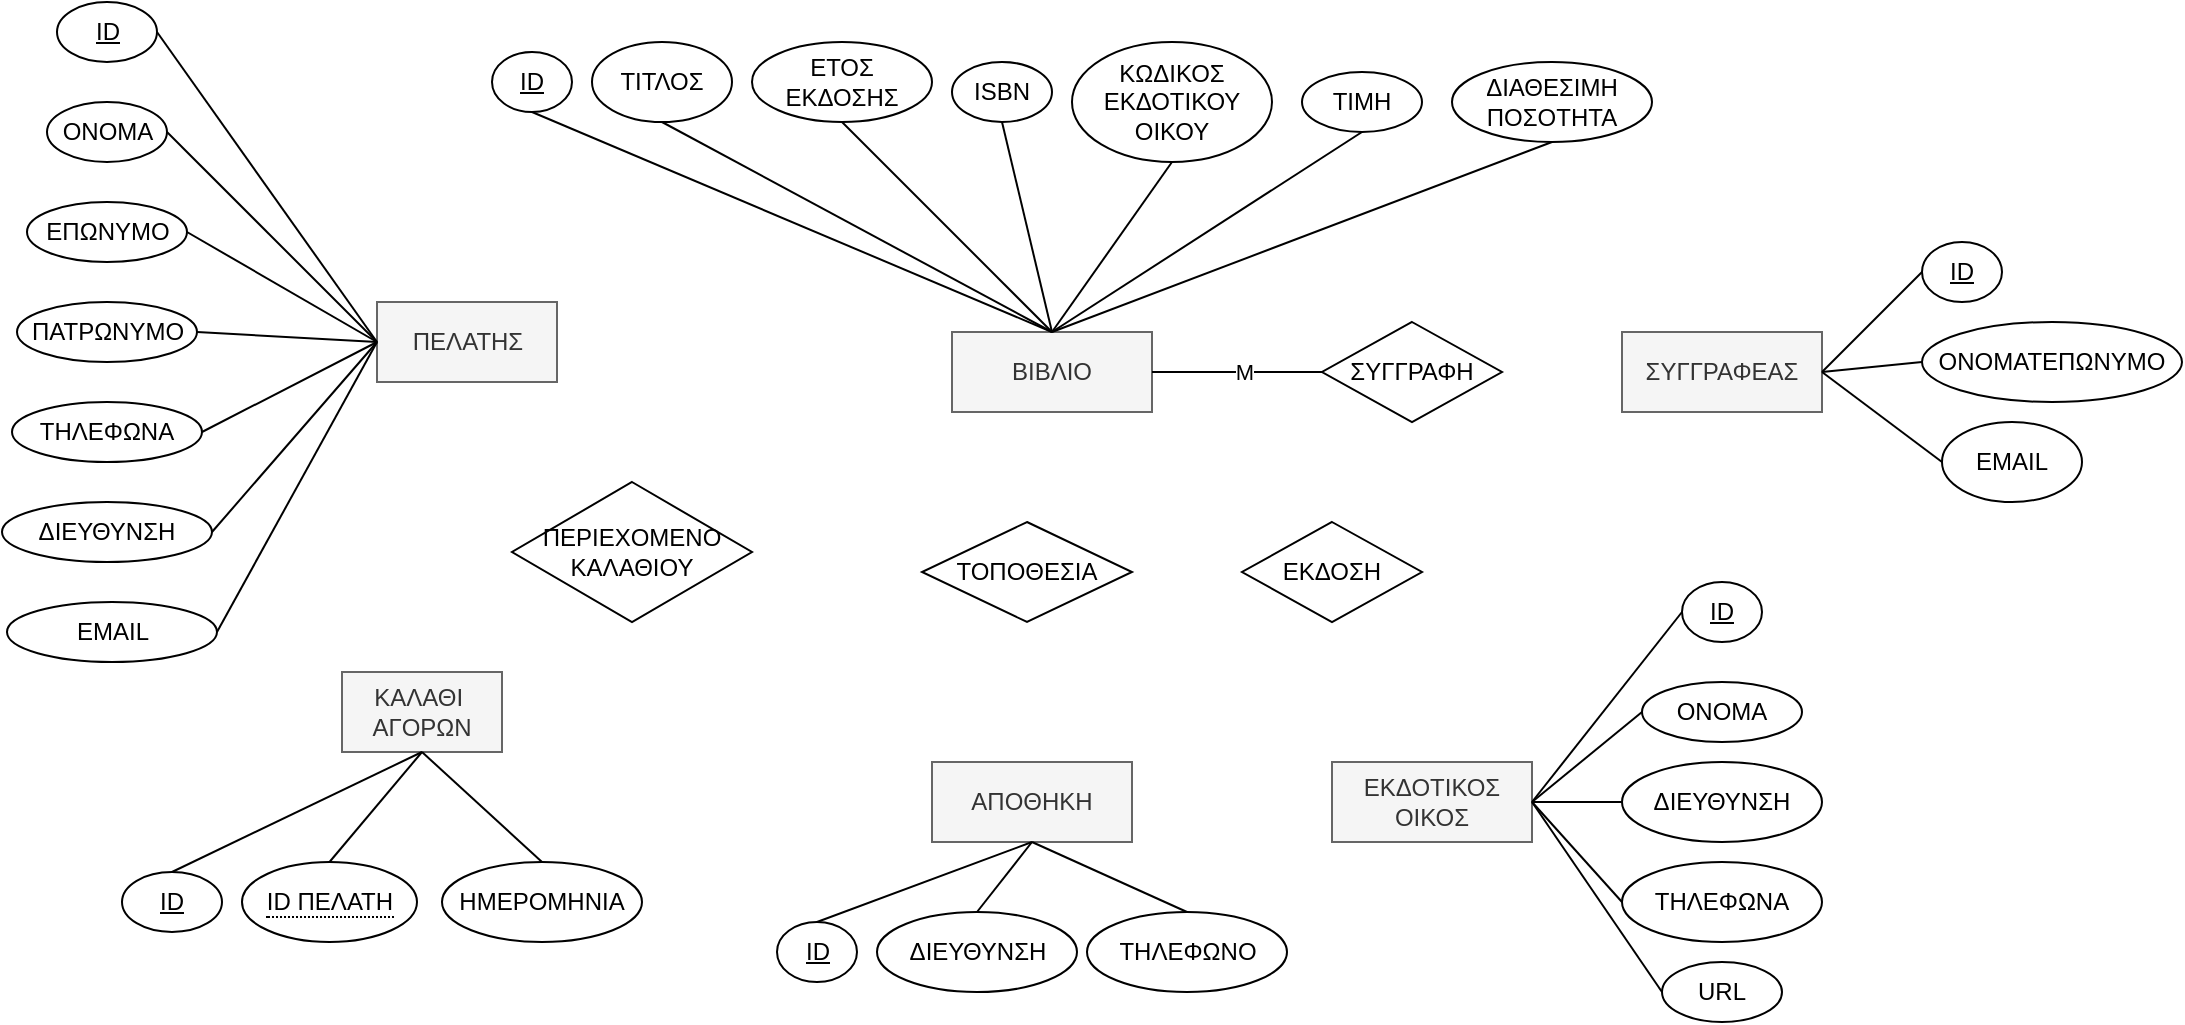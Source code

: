 <mxfile version="24.8.9">
  <diagram name="Page-1" id="JNpr5KujHMP0Zg1LJwos">
    <mxGraphModel dx="1366" dy="703" grid="1" gridSize="10" guides="1" tooltips="1" connect="1" arrows="1" fold="1" page="1" pageScale="1" pageWidth="1169" pageHeight="1654" math="0" shadow="0">
      <root>
        <mxCell id="0" />
        <mxCell id="1" parent="0" />
        <mxCell id="632CV-mZmbIv2RDBnfEo-1" value="ΠΕΛΑΤΗΣ" style="whiteSpace=wrap;html=1;align=center;fillColor=#f5f5f5;strokeColor=#666666;fontColor=#333333;" vertex="1" parent="1">
          <mxGeometry x="237.5" y="180" width="90" height="40" as="geometry" />
        </mxCell>
        <mxCell id="632CV-mZmbIv2RDBnfEo-2" value="ID" style="ellipse;whiteSpace=wrap;html=1;align=center;fontStyle=4;" vertex="1" parent="1">
          <mxGeometry x="77.5" y="30" width="50" height="30" as="geometry" />
        </mxCell>
        <mxCell id="632CV-mZmbIv2RDBnfEo-12" value="" style="endArrow=none;html=1;rounded=0;exitX=1;exitY=0.5;exitDx=0;exitDy=0;entryX=0;entryY=0.5;entryDx=0;entryDy=0;" edge="1" parent="1" source="632CV-mZmbIv2RDBnfEo-2" target="632CV-mZmbIv2RDBnfEo-1">
          <mxGeometry relative="1" as="geometry">
            <mxPoint x="37.5" y="270" as="sourcePoint" />
            <mxPoint x="197.5" y="190" as="targetPoint" />
            <Array as="points" />
          </mxGeometry>
        </mxCell>
        <mxCell id="632CV-mZmbIv2RDBnfEo-14" value="ONOMA" style="ellipse;whiteSpace=wrap;html=1;align=center;" vertex="1" parent="1">
          <mxGeometry x="72.5" y="80" width="60" height="30" as="geometry" />
        </mxCell>
        <mxCell id="632CV-mZmbIv2RDBnfEo-15" value="ΕΠΩΝΥΜΟ" style="ellipse;whiteSpace=wrap;html=1;align=center;" vertex="1" parent="1">
          <mxGeometry x="62.5" y="130" width="80" height="30" as="geometry" />
        </mxCell>
        <mxCell id="632CV-mZmbIv2RDBnfEo-16" value="ΠΑΤΡΩΝΥΜΟ" style="ellipse;whiteSpace=wrap;html=1;align=center;" vertex="1" parent="1">
          <mxGeometry x="57.5" y="180" width="90" height="30" as="geometry" />
        </mxCell>
        <mxCell id="632CV-mZmbIv2RDBnfEo-17" value="ΤΗΛΕΦΩΝΑ" style="ellipse;whiteSpace=wrap;html=1;align=center;" vertex="1" parent="1">
          <mxGeometry x="55" y="230" width="95" height="30" as="geometry" />
        </mxCell>
        <mxCell id="632CV-mZmbIv2RDBnfEo-18" value="ΔΙΕΥΘΥΝΣΗ" style="ellipse;whiteSpace=wrap;html=1;align=center;" vertex="1" parent="1">
          <mxGeometry x="50" y="280" width="105" height="30" as="geometry" />
        </mxCell>
        <mxCell id="632CV-mZmbIv2RDBnfEo-19" value="EMAIL" style="ellipse;whiteSpace=wrap;html=1;align=center;" vertex="1" parent="1">
          <mxGeometry x="52.5" y="330" width="105" height="30" as="geometry" />
        </mxCell>
        <mxCell id="632CV-mZmbIv2RDBnfEo-20" value="" style="endArrow=none;html=1;rounded=0;exitX=1;exitY=0.5;exitDx=0;exitDy=0;entryX=0;entryY=0.5;entryDx=0;entryDy=0;" edge="1" parent="1" source="632CV-mZmbIv2RDBnfEo-14" target="632CV-mZmbIv2RDBnfEo-1">
          <mxGeometry relative="1" as="geometry">
            <mxPoint x="37.5" y="200" as="sourcePoint" />
            <mxPoint x="237.5" y="190" as="targetPoint" />
          </mxGeometry>
        </mxCell>
        <mxCell id="632CV-mZmbIv2RDBnfEo-21" value="" style="endArrow=none;html=1;rounded=0;exitX=1;exitY=0.5;exitDx=0;exitDy=0;entryX=0;entryY=0.5;entryDx=0;entryDy=0;" edge="1" parent="1" source="632CV-mZmbIv2RDBnfEo-15" target="632CV-mZmbIv2RDBnfEo-1">
          <mxGeometry relative="1" as="geometry">
            <mxPoint x="37.5" y="200" as="sourcePoint" />
            <mxPoint x="197.5" y="200" as="targetPoint" />
          </mxGeometry>
        </mxCell>
        <mxCell id="632CV-mZmbIv2RDBnfEo-23" value="" style="endArrow=none;html=1;rounded=0;entryX=0;entryY=0.5;entryDx=0;entryDy=0;exitX=1;exitY=0.5;exitDx=0;exitDy=0;" edge="1" parent="1" source="632CV-mZmbIv2RDBnfEo-16" target="632CV-mZmbIv2RDBnfEo-1">
          <mxGeometry relative="1" as="geometry">
            <mxPoint x="37.5" y="200" as="sourcePoint" />
            <mxPoint x="197.5" y="200" as="targetPoint" />
          </mxGeometry>
        </mxCell>
        <mxCell id="632CV-mZmbIv2RDBnfEo-24" value="" style="endArrow=none;html=1;rounded=0;entryX=0;entryY=0.5;entryDx=0;entryDy=0;exitX=1;exitY=0.5;exitDx=0;exitDy=0;" edge="1" parent="1" source="632CV-mZmbIv2RDBnfEo-17" target="632CV-mZmbIv2RDBnfEo-1">
          <mxGeometry relative="1" as="geometry">
            <mxPoint x="37.5" y="200" as="sourcePoint" />
            <mxPoint x="197.5" y="200" as="targetPoint" />
          </mxGeometry>
        </mxCell>
        <mxCell id="632CV-mZmbIv2RDBnfEo-25" value="" style="endArrow=none;html=1;rounded=0;entryX=0;entryY=0.5;entryDx=0;entryDy=0;exitX=1;exitY=0.5;exitDx=0;exitDy=0;" edge="1" parent="1" source="632CV-mZmbIv2RDBnfEo-18" target="632CV-mZmbIv2RDBnfEo-1">
          <mxGeometry relative="1" as="geometry">
            <mxPoint x="37.5" y="200" as="sourcePoint" />
            <mxPoint x="197.5" y="200" as="targetPoint" />
          </mxGeometry>
        </mxCell>
        <mxCell id="632CV-mZmbIv2RDBnfEo-26" value="" style="endArrow=none;html=1;rounded=0;entryX=0;entryY=0.5;entryDx=0;entryDy=0;exitX=1;exitY=0.5;exitDx=0;exitDy=0;" edge="1" parent="1" source="632CV-mZmbIv2RDBnfEo-19" target="632CV-mZmbIv2RDBnfEo-1">
          <mxGeometry relative="1" as="geometry">
            <mxPoint x="37.5" y="200" as="sourcePoint" />
            <mxPoint x="197.5" y="200" as="targetPoint" />
          </mxGeometry>
        </mxCell>
        <mxCell id="632CV-mZmbIv2RDBnfEo-27" value="ΒΙΒΛΙΟ" style="whiteSpace=wrap;html=1;align=center;fillColor=#f5f5f5;fontColor=#333333;strokeColor=#666666;" vertex="1" parent="1">
          <mxGeometry x="525" y="195" width="100" height="40" as="geometry" />
        </mxCell>
        <mxCell id="632CV-mZmbIv2RDBnfEo-30" value="ID" style="ellipse;whiteSpace=wrap;html=1;align=center;fontStyle=4;" vertex="1" parent="1">
          <mxGeometry x="295" y="55" width="40" height="30" as="geometry" />
        </mxCell>
        <mxCell id="632CV-mZmbIv2RDBnfEo-31" value="ΤΙΤΛΟΣ" style="ellipse;whiteSpace=wrap;html=1;align=center;" vertex="1" parent="1">
          <mxGeometry x="345" y="50" width="70" height="40" as="geometry" />
        </mxCell>
        <mxCell id="632CV-mZmbIv2RDBnfEo-32" value="ΕΤΟΣ ΕΚΔΟΣΗΣ" style="ellipse;whiteSpace=wrap;html=1;align=center;" vertex="1" parent="1">
          <mxGeometry x="425" y="50" width="90" height="40" as="geometry" />
        </mxCell>
        <mxCell id="632CV-mZmbIv2RDBnfEo-36" value="ISBN" style="ellipse;whiteSpace=wrap;html=1;align=center;" vertex="1" parent="1">
          <mxGeometry x="525" y="60" width="50" height="30" as="geometry" />
        </mxCell>
        <mxCell id="632CV-mZmbIv2RDBnfEo-37" value="ΚΩΔΙΚΟΣ ΕΚΔΟΤΙΚΟΥ ΟΙΚΟΥ" style="ellipse;whiteSpace=wrap;html=1;align=center;" vertex="1" parent="1">
          <mxGeometry x="585" y="50" width="100" height="60" as="geometry" />
        </mxCell>
        <mxCell id="632CV-mZmbIv2RDBnfEo-38" value="ΤΙΜΗ" style="ellipse;whiteSpace=wrap;html=1;align=center;" vertex="1" parent="1">
          <mxGeometry x="700" y="65" width="60" height="30" as="geometry" />
        </mxCell>
        <mxCell id="632CV-mZmbIv2RDBnfEo-39" value="ΔΙΑΘΕΣΙΜΗ ΠΟΣΟΤΗΤΑ" style="ellipse;whiteSpace=wrap;html=1;align=center;" vertex="1" parent="1">
          <mxGeometry x="775" y="60" width="100" height="40" as="geometry" />
        </mxCell>
        <mxCell id="632CV-mZmbIv2RDBnfEo-40" value="" style="endArrow=none;html=1;rounded=0;exitX=0.5;exitY=1;exitDx=0;exitDy=0;entryX=0.5;entryY=0;entryDx=0;entryDy=0;" edge="1" parent="1" source="632CV-mZmbIv2RDBnfEo-30" target="632CV-mZmbIv2RDBnfEo-27">
          <mxGeometry relative="1" as="geometry">
            <mxPoint x="510" y="260" as="sourcePoint" />
            <mxPoint x="670" y="260" as="targetPoint" />
          </mxGeometry>
        </mxCell>
        <mxCell id="632CV-mZmbIv2RDBnfEo-41" value="" style="endArrow=none;html=1;rounded=0;exitX=0.5;exitY=1;exitDx=0;exitDy=0;entryX=0.5;entryY=0;entryDx=0;entryDy=0;" edge="1" parent="1" source="632CV-mZmbIv2RDBnfEo-31" target="632CV-mZmbIv2RDBnfEo-27">
          <mxGeometry relative="1" as="geometry">
            <mxPoint x="395" y="255" as="sourcePoint" />
            <mxPoint x="555" y="255" as="targetPoint" />
          </mxGeometry>
        </mxCell>
        <mxCell id="632CV-mZmbIv2RDBnfEo-43" value="" style="endArrow=none;html=1;rounded=0;exitX=0.5;exitY=1;exitDx=0;exitDy=0;entryX=0.5;entryY=0;entryDx=0;entryDy=0;" edge="1" parent="1" source="632CV-mZmbIv2RDBnfEo-32" target="632CV-mZmbIv2RDBnfEo-27">
          <mxGeometry relative="1" as="geometry">
            <mxPoint x="395" y="255" as="sourcePoint" />
            <mxPoint x="555" y="255" as="targetPoint" />
          </mxGeometry>
        </mxCell>
        <mxCell id="632CV-mZmbIv2RDBnfEo-44" value="" style="endArrow=none;html=1;rounded=0;exitX=0.5;exitY=1;exitDx=0;exitDy=0;entryX=0.5;entryY=0;entryDx=0;entryDy=0;" edge="1" parent="1" source="632CV-mZmbIv2RDBnfEo-36" target="632CV-mZmbIv2RDBnfEo-27">
          <mxGeometry relative="1" as="geometry">
            <mxPoint x="395" y="255" as="sourcePoint" />
            <mxPoint x="555" y="255" as="targetPoint" />
          </mxGeometry>
        </mxCell>
        <mxCell id="632CV-mZmbIv2RDBnfEo-45" value="" style="endArrow=none;html=1;rounded=0;exitX=0.5;exitY=1;exitDx=0;exitDy=0;entryX=0.5;entryY=0;entryDx=0;entryDy=0;" edge="1" parent="1" source="632CV-mZmbIv2RDBnfEo-37" target="632CV-mZmbIv2RDBnfEo-27">
          <mxGeometry relative="1" as="geometry">
            <mxPoint x="395" y="255" as="sourcePoint" />
            <mxPoint x="555" y="255" as="targetPoint" />
          </mxGeometry>
        </mxCell>
        <mxCell id="632CV-mZmbIv2RDBnfEo-46" value="" style="endArrow=none;html=1;rounded=0;exitX=0.5;exitY=1;exitDx=0;exitDy=0;entryX=0.5;entryY=0;entryDx=0;entryDy=0;" edge="1" parent="1" source="632CV-mZmbIv2RDBnfEo-38" target="632CV-mZmbIv2RDBnfEo-27">
          <mxGeometry relative="1" as="geometry">
            <mxPoint x="395" y="255" as="sourcePoint" />
            <mxPoint x="555" y="255" as="targetPoint" />
          </mxGeometry>
        </mxCell>
        <mxCell id="632CV-mZmbIv2RDBnfEo-47" value="" style="endArrow=none;html=1;rounded=0;exitX=0.5;exitY=1;exitDx=0;exitDy=0;entryX=0.5;entryY=0;entryDx=0;entryDy=0;" edge="1" parent="1" source="632CV-mZmbIv2RDBnfEo-39" target="632CV-mZmbIv2RDBnfEo-27">
          <mxGeometry relative="1" as="geometry">
            <mxPoint x="405" y="245" as="sourcePoint" />
            <mxPoint x="555" y="255" as="targetPoint" />
          </mxGeometry>
        </mxCell>
        <mxCell id="632CV-mZmbIv2RDBnfEo-48" value="ΣΥΓΓΡΑΦΕΑΣ" style="whiteSpace=wrap;html=1;align=center;fillColor=#f5f5f5;fontColor=#333333;strokeColor=#666666;" vertex="1" parent="1">
          <mxGeometry x="860" y="195" width="100" height="40" as="geometry" />
        </mxCell>
        <mxCell id="632CV-mZmbIv2RDBnfEo-49" value="ID" style="ellipse;whiteSpace=wrap;html=1;align=center;fontStyle=4;" vertex="1" parent="1">
          <mxGeometry x="1010" y="150" width="40" height="30" as="geometry" />
        </mxCell>
        <mxCell id="632CV-mZmbIv2RDBnfEo-50" value="ΟΝΟΜΑΤΕΠΩΝΥΜΟ" style="ellipse;whiteSpace=wrap;html=1;align=center;" vertex="1" parent="1">
          <mxGeometry x="1010" y="190" width="130" height="40" as="geometry" />
        </mxCell>
        <mxCell id="632CV-mZmbIv2RDBnfEo-51" value="EMAIL" style="ellipse;whiteSpace=wrap;html=1;align=center;" vertex="1" parent="1">
          <mxGeometry x="1020" y="240" width="70" height="40" as="geometry" />
        </mxCell>
        <mxCell id="632CV-mZmbIv2RDBnfEo-52" value="" style="endArrow=none;html=1;rounded=0;entryX=0;entryY=0.5;entryDx=0;entryDy=0;exitX=1;exitY=0.5;exitDx=0;exitDy=0;" edge="1" parent="1" source="632CV-mZmbIv2RDBnfEo-48" target="632CV-mZmbIv2RDBnfEo-49">
          <mxGeometry relative="1" as="geometry">
            <mxPoint x="730" y="110" as="sourcePoint" />
            <mxPoint x="890" y="110" as="targetPoint" />
          </mxGeometry>
        </mxCell>
        <mxCell id="632CV-mZmbIv2RDBnfEo-53" value="" style="endArrow=none;html=1;rounded=0;entryX=0;entryY=0.5;entryDx=0;entryDy=0;exitX=1;exitY=0.5;exitDx=0;exitDy=0;" edge="1" parent="1" source="632CV-mZmbIv2RDBnfEo-48" target="632CV-mZmbIv2RDBnfEo-50">
          <mxGeometry relative="1" as="geometry">
            <mxPoint x="730" y="110" as="sourcePoint" />
            <mxPoint x="890" y="110" as="targetPoint" />
          </mxGeometry>
        </mxCell>
        <mxCell id="632CV-mZmbIv2RDBnfEo-54" value="" style="endArrow=none;html=1;rounded=0;entryX=0;entryY=0.5;entryDx=0;entryDy=0;exitX=1;exitY=0.5;exitDx=0;exitDy=0;" edge="1" parent="1" source="632CV-mZmbIv2RDBnfEo-48" target="632CV-mZmbIv2RDBnfEo-51">
          <mxGeometry relative="1" as="geometry">
            <mxPoint x="730" y="110" as="sourcePoint" />
            <mxPoint x="890" y="110" as="targetPoint" />
          </mxGeometry>
        </mxCell>
        <mxCell id="632CV-mZmbIv2RDBnfEo-55" value="ΕΚΔΟΤΙΚΟΣ ΟΙΚΟΣ" style="whiteSpace=wrap;html=1;align=center;fillColor=#f5f5f5;fontColor=#333333;strokeColor=#666666;" vertex="1" parent="1">
          <mxGeometry x="715" y="410" width="100" height="40" as="geometry" />
        </mxCell>
        <mxCell id="632CV-mZmbIv2RDBnfEo-56" value="ID" style="ellipse;whiteSpace=wrap;html=1;align=center;fontStyle=4;" vertex="1" parent="1">
          <mxGeometry x="890" y="320" width="40" height="30" as="geometry" />
        </mxCell>
        <mxCell id="632CV-mZmbIv2RDBnfEo-57" value="ΟΝΟΜΑ" style="ellipse;whiteSpace=wrap;html=1;align=center;" vertex="1" parent="1">
          <mxGeometry x="870" y="370" width="80" height="30" as="geometry" />
        </mxCell>
        <mxCell id="632CV-mZmbIv2RDBnfEo-58" value="ΔΙΕΥΘΥΝΣΗ" style="ellipse;whiteSpace=wrap;html=1;align=center;" vertex="1" parent="1">
          <mxGeometry x="860" y="410" width="100" height="40" as="geometry" />
        </mxCell>
        <mxCell id="632CV-mZmbIv2RDBnfEo-59" value="ΤΗΛΕΦΩΝΑ" style="ellipse;whiteSpace=wrap;html=1;align=center;" vertex="1" parent="1">
          <mxGeometry x="860" y="460" width="100" height="40" as="geometry" />
        </mxCell>
        <mxCell id="632CV-mZmbIv2RDBnfEo-60" value="URL" style="ellipse;whiteSpace=wrap;html=1;align=center;" vertex="1" parent="1">
          <mxGeometry x="880" y="510" width="60" height="30" as="geometry" />
        </mxCell>
        <mxCell id="632CV-mZmbIv2RDBnfEo-61" value="" style="endArrow=none;html=1;rounded=0;entryX=0;entryY=0.5;entryDx=0;entryDy=0;exitX=1;exitY=0.5;exitDx=0;exitDy=0;" edge="1" parent="1" source="632CV-mZmbIv2RDBnfEo-55" target="632CV-mZmbIv2RDBnfEo-56">
          <mxGeometry relative="1" as="geometry">
            <mxPoint x="540" y="360" as="sourcePoint" />
            <mxPoint x="700" y="360" as="targetPoint" />
          </mxGeometry>
        </mxCell>
        <mxCell id="632CV-mZmbIv2RDBnfEo-62" value="" style="endArrow=none;html=1;rounded=0;entryX=0;entryY=0.5;entryDx=0;entryDy=0;exitX=1;exitY=0.5;exitDx=0;exitDy=0;" edge="1" parent="1" source="632CV-mZmbIv2RDBnfEo-55" target="632CV-mZmbIv2RDBnfEo-57">
          <mxGeometry relative="1" as="geometry">
            <mxPoint x="540" y="360" as="sourcePoint" />
            <mxPoint x="700" y="360" as="targetPoint" />
          </mxGeometry>
        </mxCell>
        <mxCell id="632CV-mZmbIv2RDBnfEo-63" value="" style="endArrow=none;html=1;rounded=0;entryX=0;entryY=0.5;entryDx=0;entryDy=0;exitX=1;exitY=0.5;exitDx=0;exitDy=0;" edge="1" parent="1" source="632CV-mZmbIv2RDBnfEo-55" target="632CV-mZmbIv2RDBnfEo-58">
          <mxGeometry relative="1" as="geometry">
            <mxPoint x="540" y="360" as="sourcePoint" />
            <mxPoint x="700" y="360" as="targetPoint" />
          </mxGeometry>
        </mxCell>
        <mxCell id="632CV-mZmbIv2RDBnfEo-64" value="" style="endArrow=none;html=1;rounded=0;entryX=0;entryY=0.5;entryDx=0;entryDy=0;exitX=1;exitY=0.5;exitDx=0;exitDy=0;" edge="1" parent="1" source="632CV-mZmbIv2RDBnfEo-55" target="632CV-mZmbIv2RDBnfEo-59">
          <mxGeometry relative="1" as="geometry">
            <mxPoint x="540" y="360" as="sourcePoint" />
            <mxPoint x="700" y="360" as="targetPoint" />
          </mxGeometry>
        </mxCell>
        <mxCell id="632CV-mZmbIv2RDBnfEo-65" value="" style="endArrow=none;html=1;rounded=0;entryX=0;entryY=0.5;entryDx=0;entryDy=0;exitX=1;exitY=0.5;exitDx=0;exitDy=0;" edge="1" parent="1" source="632CV-mZmbIv2RDBnfEo-55" target="632CV-mZmbIv2RDBnfEo-60">
          <mxGeometry relative="1" as="geometry">
            <mxPoint x="540" y="360" as="sourcePoint" />
            <mxPoint x="700" y="360" as="targetPoint" />
          </mxGeometry>
        </mxCell>
        <mxCell id="632CV-mZmbIv2RDBnfEo-66" value="ΑΠΟΘΗΚΗ" style="whiteSpace=wrap;html=1;align=center;fillColor=#f5f5f5;fontColor=#333333;strokeColor=#666666;" vertex="1" parent="1">
          <mxGeometry x="515" y="410" width="100" height="40" as="geometry" />
        </mxCell>
        <mxCell id="632CV-mZmbIv2RDBnfEo-67" value="ID" style="ellipse;whiteSpace=wrap;html=1;align=center;fontStyle=4;" vertex="1" parent="1">
          <mxGeometry x="437.5" y="490" width="40" height="30" as="geometry" />
        </mxCell>
        <mxCell id="632CV-mZmbIv2RDBnfEo-68" value="ΔΙΕΥΘΥΝΣΗ" style="ellipse;whiteSpace=wrap;html=1;align=center;" vertex="1" parent="1">
          <mxGeometry x="487.5" y="485" width="100" height="40" as="geometry" />
        </mxCell>
        <mxCell id="632CV-mZmbIv2RDBnfEo-69" value="ΤΗΛΕΦΩΝΟ" style="ellipse;whiteSpace=wrap;html=1;align=center;" vertex="1" parent="1">
          <mxGeometry x="592.5" y="485" width="100" height="40" as="geometry" />
        </mxCell>
        <mxCell id="632CV-mZmbIv2RDBnfEo-70" value="" style="endArrow=none;html=1;rounded=0;entryX=0.5;entryY=0;entryDx=0;entryDy=0;exitX=0.5;exitY=1;exitDx=0;exitDy=0;" edge="1" parent="1" source="632CV-mZmbIv2RDBnfEo-66" target="632CV-mZmbIv2RDBnfEo-67">
          <mxGeometry relative="1" as="geometry">
            <mxPoint x="510" y="450" as="sourcePoint" />
            <mxPoint x="670" y="450" as="targetPoint" />
          </mxGeometry>
        </mxCell>
        <mxCell id="632CV-mZmbIv2RDBnfEo-71" value="" style="endArrow=none;html=1;rounded=0;entryX=0.5;entryY=0;entryDx=0;entryDy=0;exitX=0.5;exitY=1;exitDx=0;exitDy=0;" edge="1" parent="1" source="632CV-mZmbIv2RDBnfEo-66" target="632CV-mZmbIv2RDBnfEo-68">
          <mxGeometry relative="1" as="geometry">
            <mxPoint x="580" y="460" as="sourcePoint" />
            <mxPoint x="670" y="450" as="targetPoint" />
          </mxGeometry>
        </mxCell>
        <mxCell id="632CV-mZmbIv2RDBnfEo-72" value="" style="endArrow=none;html=1;rounded=0;entryX=0.5;entryY=1;entryDx=0;entryDy=0;exitX=0.5;exitY=0;exitDx=0;exitDy=0;" edge="1" parent="1" source="632CV-mZmbIv2RDBnfEo-69" target="632CV-mZmbIv2RDBnfEo-66">
          <mxGeometry relative="1" as="geometry">
            <mxPoint x="640" y="600" as="sourcePoint" />
            <mxPoint x="800" y="600" as="targetPoint" />
          </mxGeometry>
        </mxCell>
        <mxCell id="632CV-mZmbIv2RDBnfEo-73" value="ΚΑΛΑΘΙ&amp;nbsp;&lt;div&gt;ΑΓΟΡΩΝ&lt;/div&gt;" style="whiteSpace=wrap;html=1;align=center;fillColor=#f5f5f5;fontColor=#333333;strokeColor=#666666;" vertex="1" parent="1">
          <mxGeometry x="220" y="365" width="80" height="40" as="geometry" />
        </mxCell>
        <mxCell id="632CV-mZmbIv2RDBnfEo-74" value="ID" style="ellipse;whiteSpace=wrap;html=1;align=center;fontStyle=4;" vertex="1" parent="1">
          <mxGeometry x="110" y="465" width="50" height="30" as="geometry" />
        </mxCell>
        <mxCell id="632CV-mZmbIv2RDBnfEo-75" value="&lt;span style=&quot;border-bottom: 1px dotted&quot;&gt;ID ΠΕΛΑΤΗ&lt;/span&gt;" style="ellipse;whiteSpace=wrap;html=1;align=center;" vertex="1" parent="1">
          <mxGeometry x="170" y="460" width="87.5" height="40" as="geometry" />
        </mxCell>
        <mxCell id="632CV-mZmbIv2RDBnfEo-76" value="ΗΜΕΡΟΜΗΝΙΑ" style="ellipse;whiteSpace=wrap;html=1;align=center;" vertex="1" parent="1">
          <mxGeometry x="270" y="460" width="100" height="40" as="geometry" />
        </mxCell>
        <mxCell id="632CV-mZmbIv2RDBnfEo-77" value="" style="endArrow=none;html=1;rounded=0;exitX=0.5;exitY=0;exitDx=0;exitDy=0;entryX=0.5;entryY=1;entryDx=0;entryDy=0;" edge="1" parent="1" source="632CV-mZmbIv2RDBnfEo-74" target="632CV-mZmbIv2RDBnfEo-73">
          <mxGeometry relative="1" as="geometry">
            <mxPoint x="510" y="350" as="sourcePoint" />
            <mxPoint x="670" y="350" as="targetPoint" />
          </mxGeometry>
        </mxCell>
        <mxCell id="632CV-mZmbIv2RDBnfEo-78" value="" style="endArrow=none;html=1;rounded=0;exitX=0.5;exitY=0;exitDx=0;exitDy=0;entryX=0.5;entryY=1;entryDx=0;entryDy=0;" edge="1" parent="1" source="632CV-mZmbIv2RDBnfEo-75" target="632CV-mZmbIv2RDBnfEo-73">
          <mxGeometry relative="1" as="geometry">
            <mxPoint x="510" y="350" as="sourcePoint" />
            <mxPoint x="670" y="350" as="targetPoint" />
          </mxGeometry>
        </mxCell>
        <mxCell id="632CV-mZmbIv2RDBnfEo-79" value="" style="endArrow=none;html=1;rounded=0;exitX=0.5;exitY=0;exitDx=0;exitDy=0;entryX=0.5;entryY=1;entryDx=0;entryDy=0;" edge="1" parent="1" source="632CV-mZmbIv2RDBnfEo-76" target="632CV-mZmbIv2RDBnfEo-73">
          <mxGeometry relative="1" as="geometry">
            <mxPoint x="510" y="350" as="sourcePoint" />
            <mxPoint x="670" y="350" as="targetPoint" />
          </mxGeometry>
        </mxCell>
        <mxCell id="632CV-mZmbIv2RDBnfEo-80" value="ΣΥΓΓΡΑΦΗ" style="shape=rhombus;perimeter=rhombusPerimeter;whiteSpace=wrap;html=1;align=center;" vertex="1" parent="1">
          <mxGeometry x="710" y="190" width="90" height="50" as="geometry" />
        </mxCell>
        <mxCell id="632CV-mZmbIv2RDBnfEo-85" value="ΕΚΔΟΣΗ" style="shape=rhombus;perimeter=rhombusPerimeter;whiteSpace=wrap;html=1;align=center;" vertex="1" parent="1">
          <mxGeometry x="670" y="290" width="90" height="50" as="geometry" />
        </mxCell>
        <mxCell id="632CV-mZmbIv2RDBnfEo-86" value="ΤΟΠΟΘΕΣΙΑ" style="shape=rhombus;perimeter=rhombusPerimeter;whiteSpace=wrap;html=1;align=center;" vertex="1" parent="1">
          <mxGeometry x="510" y="290" width="105" height="50" as="geometry" />
        </mxCell>
        <mxCell id="632CV-mZmbIv2RDBnfEo-87" value="ΠΕΡΙΕΧΟΜΕΝΟ ΚΑΛΑΘΙΟΥ" style="shape=rhombus;perimeter=rhombusPerimeter;whiteSpace=wrap;html=1;align=center;" vertex="1" parent="1">
          <mxGeometry x="305" y="270" width="120" height="70" as="geometry" />
        </mxCell>
        <mxCell id="632CV-mZmbIv2RDBnfEo-90" value="" style="endArrow=none;html=1;rounded=0;exitX=1;exitY=0.5;exitDx=0;exitDy=0;entryX=0;entryY=0.5;entryDx=0;entryDy=0;" edge="1" parent="1" source="632CV-mZmbIv2RDBnfEo-27" target="632CV-mZmbIv2RDBnfEo-80">
          <mxGeometry relative="1" as="geometry">
            <mxPoint x="510" y="350" as="sourcePoint" />
            <mxPoint x="670" y="350" as="targetPoint" />
          </mxGeometry>
        </mxCell>
        <mxCell id="632CV-mZmbIv2RDBnfEo-91" value="M" style="edgeLabel;html=1;align=center;verticalAlign=middle;resizable=0;points=[];" vertex="1" connectable="0" parent="632CV-mZmbIv2RDBnfEo-90">
          <mxGeometry x="0.086" relative="1" as="geometry">
            <mxPoint as="offset" />
          </mxGeometry>
        </mxCell>
      </root>
    </mxGraphModel>
  </diagram>
</mxfile>
